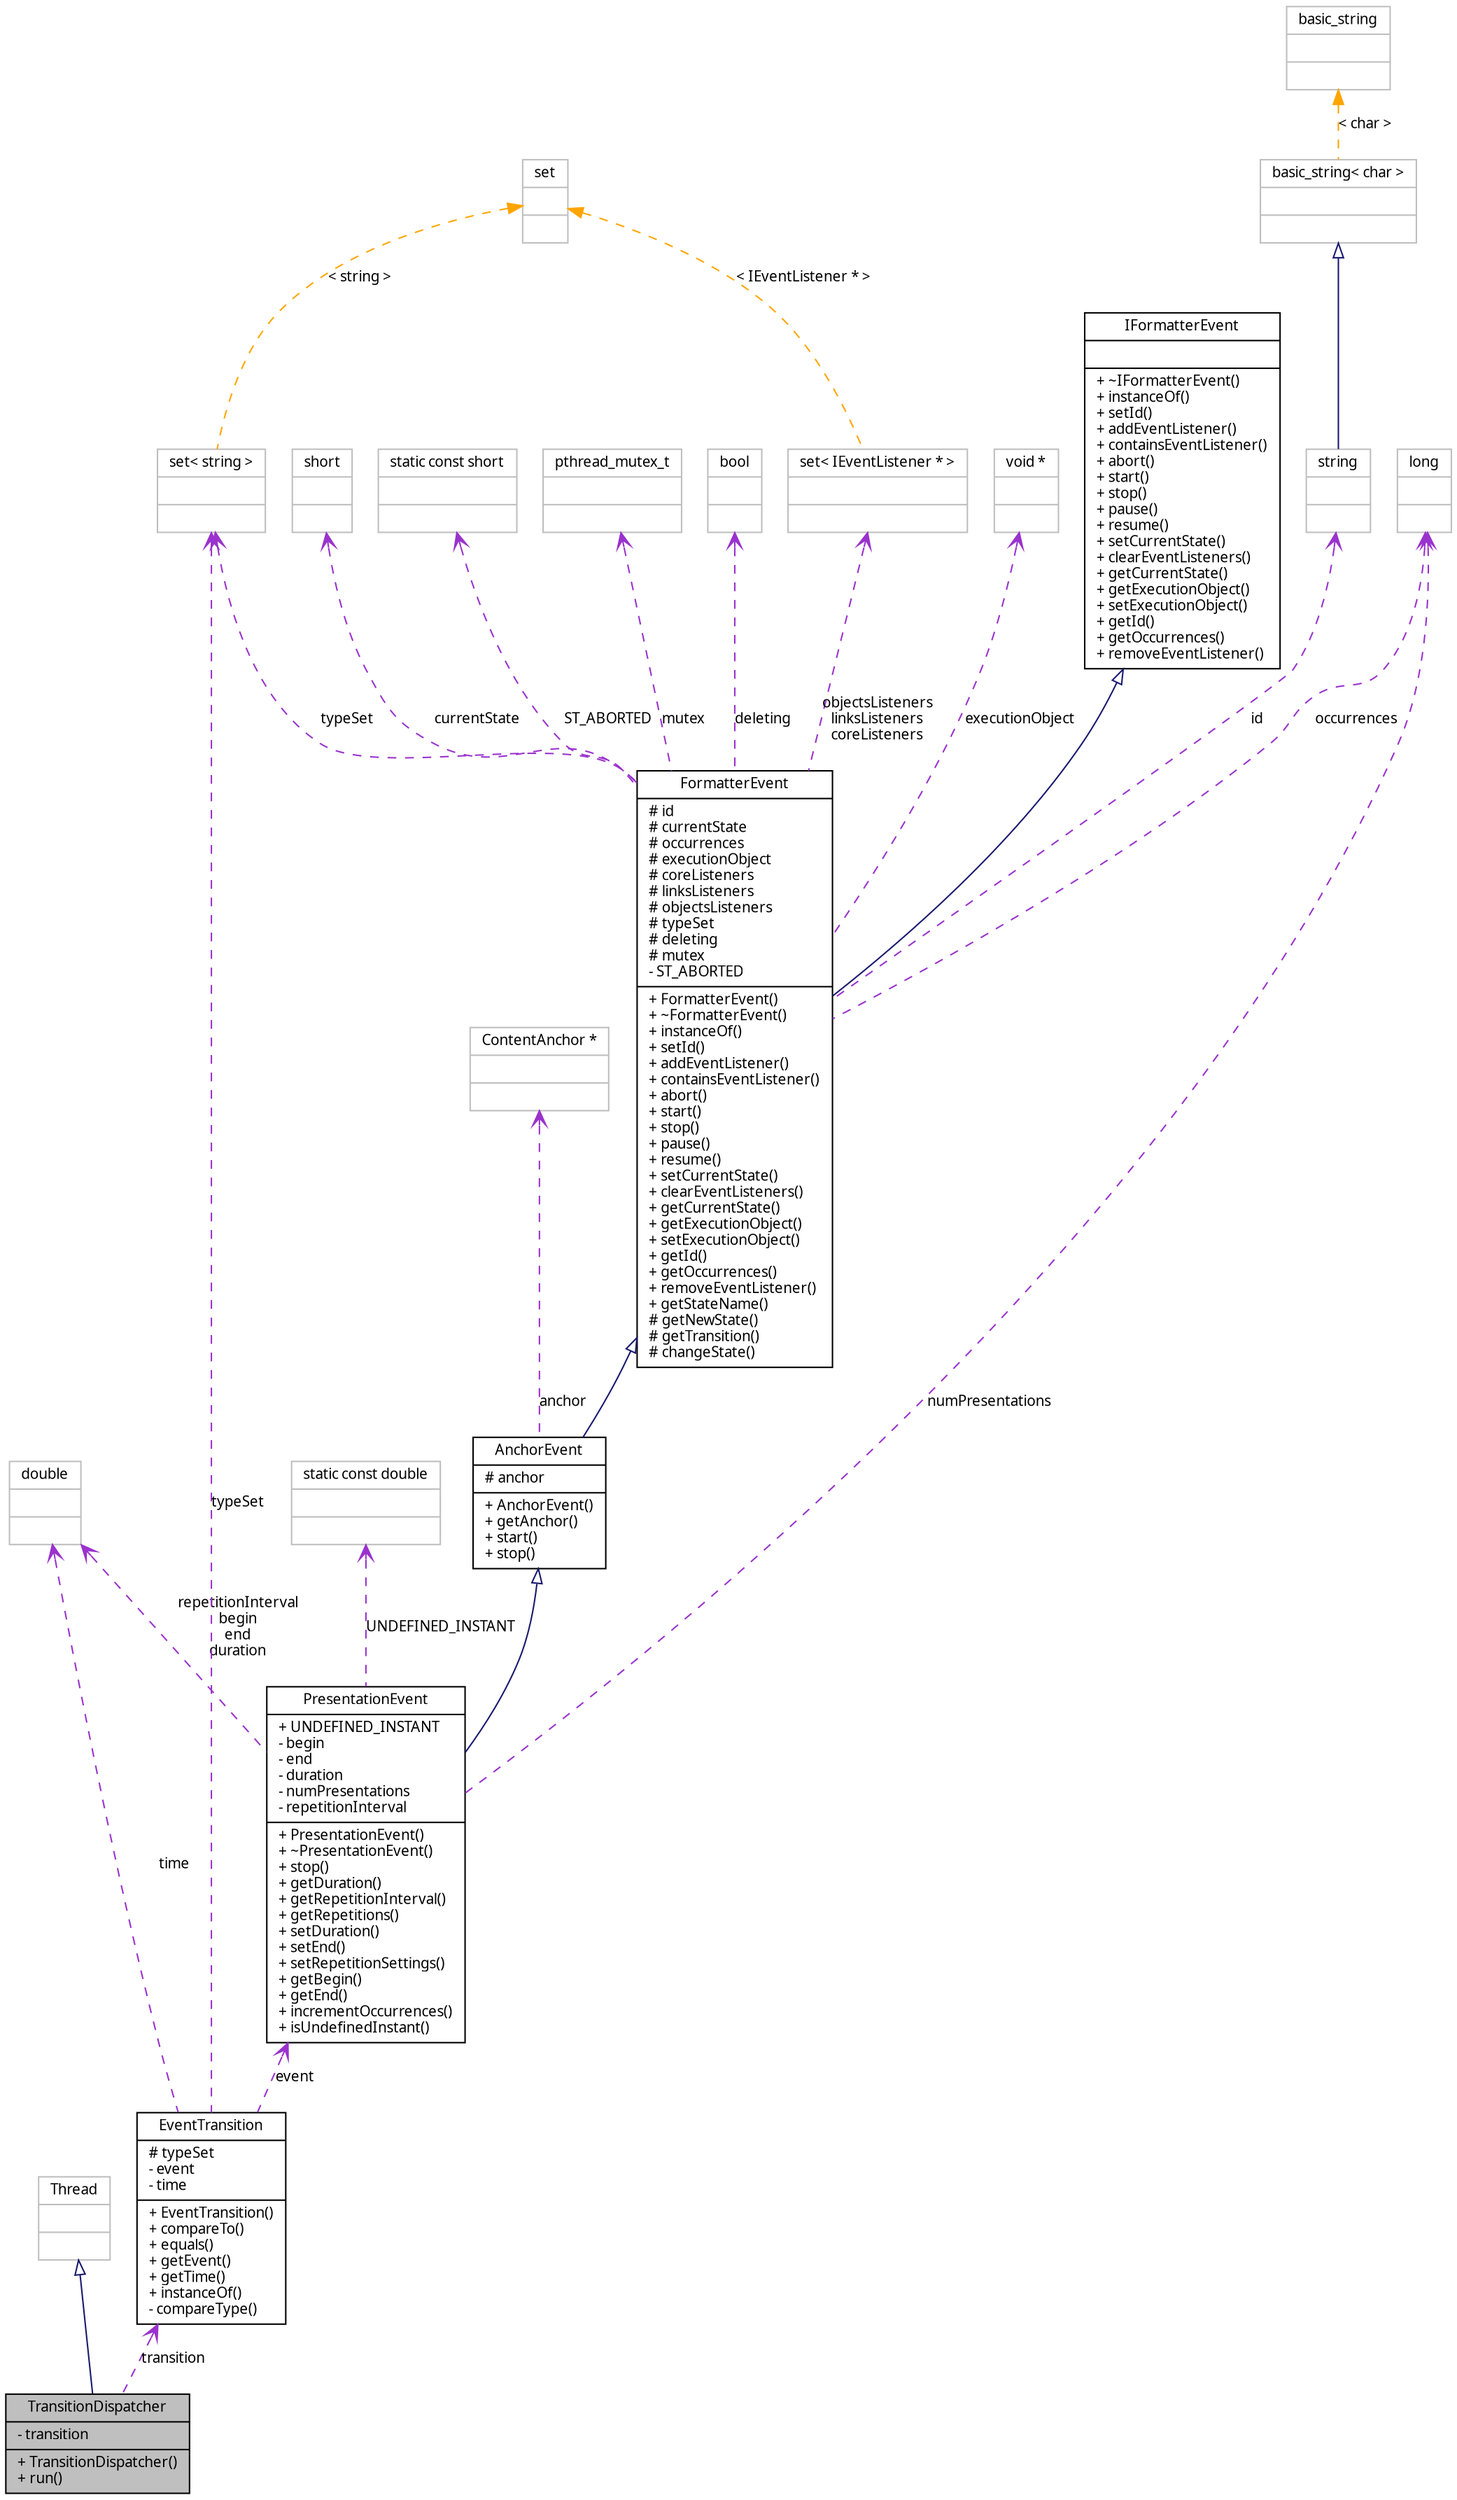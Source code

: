 digraph G
{
  edge [fontname="FreeSans.ttf",fontsize=10,labelfontname="FreeSans.ttf",labelfontsize=10];
  node [fontname="FreeSans.ttf",fontsize=10,shape=record];
  Node1 [label="{TransitionDispatcher\n|- transition\l|+ TransitionDispatcher()\l+ run()\l}",height=0.2,width=0.4,color="black", fillcolor="grey75", style="filled" fontcolor="black"];
  Node2 -> Node1 [dir=back,color="midnightblue",fontsize=10,style="solid",arrowtail="empty",fontname="FreeSans.ttf"];
  Node2 [label="{Thread\n||}",height=0.2,width=0.4,color="grey75", fillcolor="white", style="filled"];
  Node3 -> Node1 [dir=back,color="darkorchid3",fontsize=10,style="dashed",label="transition",arrowtail="open",fontname="FreeSans.ttf"];
  Node3 [label="{EventTransition\n|# typeSet\l- event\l- time\l|+ EventTransition()\l+ compareTo()\l+ equals()\l+ getEvent()\l+ getTime()\l+ instanceOf()\l- compareType()\l}",height=0.2,width=0.4,color="black", fillcolor="white", style="filled",URL="$classbr_1_1pucrio_1_1telemidia_1_1ginga_1_1ncl_1_1model_1_1event_1_1transition_1_1EventTransition.html"];
  Node4 -> Node3 [dir=back,color="darkorchid3",fontsize=10,style="dashed",label="time",arrowtail="open",fontname="FreeSans.ttf"];
  Node4 [label="{double\n||}",height=0.2,width=0.4,color="grey75", fillcolor="white", style="filled"];
  Node5 -> Node3 [dir=back,color="darkorchid3",fontsize=10,style="dashed",label="typeSet",arrowtail="open",fontname="FreeSans.ttf"];
  Node5 [label="{set\< string \>\n||}",height=0.2,width=0.4,color="grey75", fillcolor="white", style="filled"];
  Node6 -> Node5 [dir=back,color="orange",fontsize=10,style="dashed",label="\< string \>",fontname="FreeSans.ttf"];
  Node6 [label="{set\n||}",height=0.2,width=0.4,color="grey75", fillcolor="white", style="filled",tooltip="STL class."];
  Node7 -> Node3 [dir=back,color="darkorchid3",fontsize=10,style="dashed",label="event",arrowtail="open",fontname="FreeSans.ttf"];
  Node7 [label="{PresentationEvent\n|+ UNDEFINED_INSTANT\l- begin\l- end\l- duration\l- numPresentations\l- repetitionInterval\l|+ PresentationEvent()\l+ ~PresentationEvent()\l+ stop()\l+ getDuration()\l+ getRepetitionInterval()\l+ getRepetitions()\l+ setDuration()\l+ setEnd()\l+ setRepetitionSettings()\l+ getBegin()\l+ getEnd()\l+ incrementOccurrences()\l+ isUndefinedInstant()\l}",height=0.2,width=0.4,color="black", fillcolor="white", style="filled",URL="$classbr_1_1pucrio_1_1telemidia_1_1ginga_1_1ncl_1_1model_1_1event_1_1PresentationEvent.html"];
  Node8 -> Node7 [dir=back,color="midnightblue",fontsize=10,style="solid",arrowtail="empty",fontname="FreeSans.ttf"];
  Node8 [label="{AnchorEvent\n|# anchor\l|+ AnchorEvent()\l+ getAnchor()\l+ start()\l+ stop()\l}",height=0.2,width=0.4,color="black", fillcolor="white", style="filled",URL="$classbr_1_1pucrio_1_1telemidia_1_1ginga_1_1ncl_1_1model_1_1event_1_1AnchorEvent.html"];
  Node9 -> Node8 [dir=back,color="midnightblue",fontsize=10,style="solid",arrowtail="empty",fontname="FreeSans.ttf"];
  Node9 [label="{FormatterEvent\n|# id\l# currentState\l# occurrences\l# executionObject\l# coreListeners\l# linksListeners\l# objectsListeners\l# typeSet\l# deleting\l# mutex\l- ST_ABORTED\l|+ FormatterEvent()\l+ ~FormatterEvent()\l+ instanceOf()\l+ setId()\l+ addEventListener()\l+ containsEventListener()\l+ abort()\l+ start()\l+ stop()\l+ pause()\l+ resume()\l+ setCurrentState()\l+ clearEventListeners()\l+ getCurrentState()\l+ getExecutionObject()\l+ setExecutionObject()\l+ getId()\l+ getOccurrences()\l+ removeEventListener()\l+ getStateName()\l# getNewState()\l# getTransition()\l# changeState()\l}",height=0.2,width=0.4,color="black", fillcolor="white", style="filled",URL="$classbr_1_1pucrio_1_1telemidia_1_1ginga_1_1ncl_1_1model_1_1event_1_1FormatterEvent.html"];
  Node10 -> Node9 [dir=back,color="midnightblue",fontsize=10,style="solid",arrowtail="empty",fontname="FreeSans.ttf"];
  Node10 [label="{IFormatterEvent\n||+ ~IFormatterEvent()\l+ instanceOf()\l+ setId()\l+ addEventListener()\l+ containsEventListener()\l+ abort()\l+ start()\l+ stop()\l+ pause()\l+ resume()\l+ setCurrentState()\l+ clearEventListeners()\l+ getCurrentState()\l+ getExecutionObject()\l+ setExecutionObject()\l+ getId()\l+ getOccurrences()\l+ removeEventListener()\l}",height=0.2,width=0.4,color="black", fillcolor="white", style="filled",URL="$classbr_1_1pucrio_1_1telemidia_1_1ginga_1_1ncl_1_1model_1_1event_1_1IFormatterEvent.html"];
  Node5 -> Node9 [dir=back,color="darkorchid3",fontsize=10,style="dashed",label="typeSet",arrowtail="open",fontname="FreeSans.ttf"];
  Node11 -> Node9 [dir=back,color="darkorchid3",fontsize=10,style="dashed",label="currentState",arrowtail="open",fontname="FreeSans.ttf"];
  Node11 [label="{short\n||}",height=0.2,width=0.4,color="grey75", fillcolor="white", style="filled"];
  Node12 -> Node9 [dir=back,color="darkorchid3",fontsize=10,style="dashed",label="ST_ABORTED",arrowtail="open",fontname="FreeSans.ttf"];
  Node12 [label="{static const short\n||}",height=0.2,width=0.4,color="grey75", fillcolor="white", style="filled"];
  Node13 -> Node9 [dir=back,color="darkorchid3",fontsize=10,style="dashed",label="mutex",arrowtail="open",fontname="FreeSans.ttf"];
  Node13 [label="{pthread_mutex_t\n||}",height=0.2,width=0.4,color="grey75", fillcolor="white", style="filled"];
  Node14 -> Node9 [dir=back,color="darkorchid3",fontsize=10,style="dashed",label="deleting",arrowtail="open",fontname="FreeSans.ttf"];
  Node14 [label="{bool\n||}",height=0.2,width=0.4,color="grey75", fillcolor="white", style="filled"];
  Node15 -> Node9 [dir=back,color="darkorchid3",fontsize=10,style="dashed",label="id",arrowtail="open",fontname="FreeSans.ttf"];
  Node15 [label="{string\n||}",height=0.2,width=0.4,color="grey75", fillcolor="white", style="filled",tooltip="STL class."];
  Node16 -> Node15 [dir=back,color="midnightblue",fontsize=10,style="solid",arrowtail="empty",fontname="FreeSans.ttf"];
  Node16 [label="{basic_string\< char \>\n||}",height=0.2,width=0.4,color="grey75", fillcolor="white", style="filled"];
  Node17 -> Node16 [dir=back,color="orange",fontsize=10,style="dashed",label="\< char \>",fontname="FreeSans.ttf"];
  Node17 [label="{basic_string\n||}",height=0.2,width=0.4,color="grey75", fillcolor="white", style="filled",tooltip="STL class."];
  Node18 -> Node9 [dir=back,color="darkorchid3",fontsize=10,style="dashed",label="objectsListeners\nlinksListeners\ncoreListeners",arrowtail="open",fontname="FreeSans.ttf"];
  Node18 [label="{set\< IEventListener * \>\n||}",height=0.2,width=0.4,color="grey75", fillcolor="white", style="filled"];
  Node6 -> Node18 [dir=back,color="orange",fontsize=10,style="dashed",label="\< IEventListener * \>",fontname="FreeSans.ttf"];
  Node19 -> Node9 [dir=back,color="darkorchid3",fontsize=10,style="dashed",label="occurrences",arrowtail="open",fontname="FreeSans.ttf"];
  Node19 [label="{long\n||}",height=0.2,width=0.4,color="grey75", fillcolor="white", style="filled"];
  Node20 -> Node9 [dir=back,color="darkorchid3",fontsize=10,style="dashed",label="executionObject",arrowtail="open",fontname="FreeSans.ttf"];
  Node20 [label="{void *\n||}",height=0.2,width=0.4,color="grey75", fillcolor="white", style="filled"];
  Node21 -> Node8 [dir=back,color="darkorchid3",fontsize=10,style="dashed",label="anchor",arrowtail="open",fontname="FreeSans.ttf"];
  Node21 [label="{ContentAnchor *\n||}",height=0.2,width=0.4,color="grey75", fillcolor="white", style="filled"];
  Node4 -> Node7 [dir=back,color="darkorchid3",fontsize=10,style="dashed",label="repetitionInterval\nbegin\nend\nduration",arrowtail="open",fontname="FreeSans.ttf"];
  Node22 -> Node7 [dir=back,color="darkorchid3",fontsize=10,style="dashed",label="UNDEFINED_INSTANT",arrowtail="open",fontname="FreeSans.ttf"];
  Node22 [label="{static const double\n||}",height=0.2,width=0.4,color="grey75", fillcolor="white", style="filled"];
  Node19 -> Node7 [dir=back,color="darkorchid3",fontsize=10,style="dashed",label="numPresentations",arrowtail="open",fontname="FreeSans.ttf"];
}
